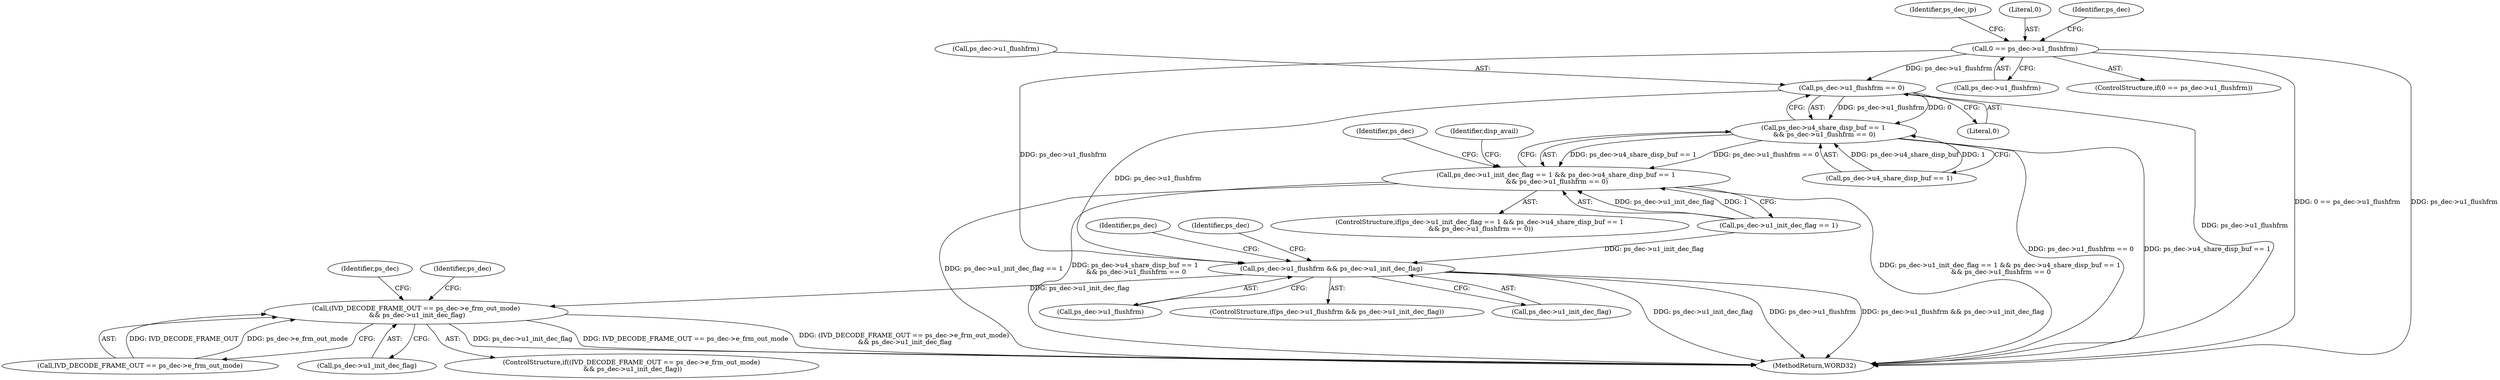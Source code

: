digraph "0_Android_7554755536019e439433c515eeb44e701fb3bfb2@pointer" {
"1000253" [label="(Call,0 == ps_dec->u1_flushfrm)"];
"1000542" [label="(Call,ps_dec->u1_flushfrm == 0)"];
"1000536" [label="(Call,ps_dec->u4_share_disp_buf == 1\n && ps_dec->u1_flushfrm == 0)"];
"1000530" [label="(Call,ps_dec->u1_init_dec_flag == 1 && ps_dec->u4_share_disp_buf == 1\n && ps_dec->u1_flushfrm == 0)"];
"1000705" [label="(Call,ps_dec->u1_flushfrm && ps_dec->u1_init_dec_flag)"];
"1001984" [label="(Call,(IVD_DECODE_FRAME_OUT == ps_dec->e_frm_out_mode)\n && ps_dec->u1_init_dec_flag)"];
"1002023" [label="(Identifier,ps_dec)"];
"1000706" [label="(Call,ps_dec->u1_flushfrm)"];
"1000255" [label="(Call,ps_dec->u1_flushfrm)"];
"1000252" [label="(ControlStructure,if(0 == ps_dec->u1_flushfrm))"];
"1000536" [label="(Call,ps_dec->u4_share_disp_buf == 1\n && ps_dec->u1_flushfrm == 0)"];
"1000262" [label="(Identifier,ps_dec_ip)"];
"1000707" [label="(Identifier,ps_dec)"];
"1002142" [label="(MethodReturn,WORD32)"];
"1001984" [label="(Call,(IVD_DECODE_FRAME_OUT == ps_dec->e_frm_out_mode)\n && ps_dec->u1_init_dec_flag)"];
"1000704" [label="(ControlStructure,if(ps_dec->u1_flushfrm && ps_dec->u1_init_dec_flag))"];
"1000709" [label="(Call,ps_dec->u1_init_dec_flag)"];
"1000530" [label="(Call,ps_dec->u1_init_dec_flag == 1 && ps_dec->u4_share_disp_buf == 1\n && ps_dec->u1_flushfrm == 0)"];
"1001985" [label="(Call,IVD_DECODE_FRAME_OUT == ps_dec->e_frm_out_mode)"];
"1001995" [label="(Identifier,ps_dec)"];
"1000705" [label="(Call,ps_dec->u1_flushfrm && ps_dec->u1_init_dec_flag)"];
"1001983" [label="(ControlStructure,if((IVD_DECODE_FRAME_OUT == ps_dec->e_frm_out_mode)\n && ps_dec->u1_init_dec_flag))"];
"1000546" [label="(Literal,0)"];
"1000543" [label="(Call,ps_dec->u1_flushfrm)"];
"1000531" [label="(Call,ps_dec->u1_init_dec_flag == 1)"];
"1000551" [label="(Identifier,disp_avail)"];
"1000892" [label="(Identifier,ps_dec)"];
"1000254" [label="(Literal,0)"];
"1000529" [label="(ControlStructure,if(ps_dec->u1_init_dec_flag == 1 && ps_dec->u4_share_disp_buf == 1\n && ps_dec->u1_flushfrm == 0))"];
"1000537" [label="(Call,ps_dec->u4_share_disp_buf == 1)"];
"1000253" [label="(Call,0 == ps_dec->u1_flushfrm)"];
"1001990" [label="(Call,ps_dec->u1_init_dec_flag)"];
"1000303" [label="(Identifier,ps_dec)"];
"1000542" [label="(Call,ps_dec->u1_flushfrm == 0)"];
"1000714" [label="(Identifier,ps_dec)"];
"1000253" -> "1000252"  [label="AST: "];
"1000253" -> "1000255"  [label="CFG: "];
"1000254" -> "1000253"  [label="AST: "];
"1000255" -> "1000253"  [label="AST: "];
"1000262" -> "1000253"  [label="CFG: "];
"1000303" -> "1000253"  [label="CFG: "];
"1000253" -> "1002142"  [label="DDG: 0 == ps_dec->u1_flushfrm"];
"1000253" -> "1002142"  [label="DDG: ps_dec->u1_flushfrm"];
"1000253" -> "1000542"  [label="DDG: ps_dec->u1_flushfrm"];
"1000253" -> "1000705"  [label="DDG: ps_dec->u1_flushfrm"];
"1000542" -> "1000536"  [label="AST: "];
"1000542" -> "1000546"  [label="CFG: "];
"1000543" -> "1000542"  [label="AST: "];
"1000546" -> "1000542"  [label="AST: "];
"1000536" -> "1000542"  [label="CFG: "];
"1000542" -> "1002142"  [label="DDG: ps_dec->u1_flushfrm"];
"1000542" -> "1000536"  [label="DDG: ps_dec->u1_flushfrm"];
"1000542" -> "1000536"  [label="DDG: 0"];
"1000542" -> "1000705"  [label="DDG: ps_dec->u1_flushfrm"];
"1000536" -> "1000530"  [label="AST: "];
"1000536" -> "1000537"  [label="CFG: "];
"1000537" -> "1000536"  [label="AST: "];
"1000530" -> "1000536"  [label="CFG: "];
"1000536" -> "1002142"  [label="DDG: ps_dec->u1_flushfrm == 0"];
"1000536" -> "1002142"  [label="DDG: ps_dec->u4_share_disp_buf == 1"];
"1000536" -> "1000530"  [label="DDG: ps_dec->u4_share_disp_buf == 1"];
"1000536" -> "1000530"  [label="DDG: ps_dec->u1_flushfrm == 0"];
"1000537" -> "1000536"  [label="DDG: ps_dec->u4_share_disp_buf"];
"1000537" -> "1000536"  [label="DDG: 1"];
"1000530" -> "1000529"  [label="AST: "];
"1000530" -> "1000531"  [label="CFG: "];
"1000531" -> "1000530"  [label="AST: "];
"1000551" -> "1000530"  [label="CFG: "];
"1000707" -> "1000530"  [label="CFG: "];
"1000530" -> "1002142"  [label="DDG: ps_dec->u1_init_dec_flag == 1"];
"1000530" -> "1002142"  [label="DDG: ps_dec->u4_share_disp_buf == 1\n && ps_dec->u1_flushfrm == 0"];
"1000530" -> "1002142"  [label="DDG: ps_dec->u1_init_dec_flag == 1 && ps_dec->u4_share_disp_buf == 1\n && ps_dec->u1_flushfrm == 0"];
"1000531" -> "1000530"  [label="DDG: ps_dec->u1_init_dec_flag"];
"1000531" -> "1000530"  [label="DDG: 1"];
"1000705" -> "1000704"  [label="AST: "];
"1000705" -> "1000706"  [label="CFG: "];
"1000705" -> "1000709"  [label="CFG: "];
"1000706" -> "1000705"  [label="AST: "];
"1000709" -> "1000705"  [label="AST: "];
"1000714" -> "1000705"  [label="CFG: "];
"1000892" -> "1000705"  [label="CFG: "];
"1000705" -> "1002142"  [label="DDG: ps_dec->u1_init_dec_flag"];
"1000705" -> "1002142"  [label="DDG: ps_dec->u1_flushfrm"];
"1000705" -> "1002142"  [label="DDG: ps_dec->u1_flushfrm && ps_dec->u1_init_dec_flag"];
"1000531" -> "1000705"  [label="DDG: ps_dec->u1_init_dec_flag"];
"1000705" -> "1001984"  [label="DDG: ps_dec->u1_init_dec_flag"];
"1001984" -> "1001983"  [label="AST: "];
"1001984" -> "1001985"  [label="CFG: "];
"1001984" -> "1001990"  [label="CFG: "];
"1001985" -> "1001984"  [label="AST: "];
"1001990" -> "1001984"  [label="AST: "];
"1001995" -> "1001984"  [label="CFG: "];
"1002023" -> "1001984"  [label="CFG: "];
"1001984" -> "1002142"  [label="DDG: ps_dec->u1_init_dec_flag"];
"1001984" -> "1002142"  [label="DDG: IVD_DECODE_FRAME_OUT == ps_dec->e_frm_out_mode"];
"1001984" -> "1002142"  [label="DDG: (IVD_DECODE_FRAME_OUT == ps_dec->e_frm_out_mode)\n && ps_dec->u1_init_dec_flag"];
"1001985" -> "1001984"  [label="DDG: IVD_DECODE_FRAME_OUT"];
"1001985" -> "1001984"  [label="DDG: ps_dec->e_frm_out_mode"];
}
